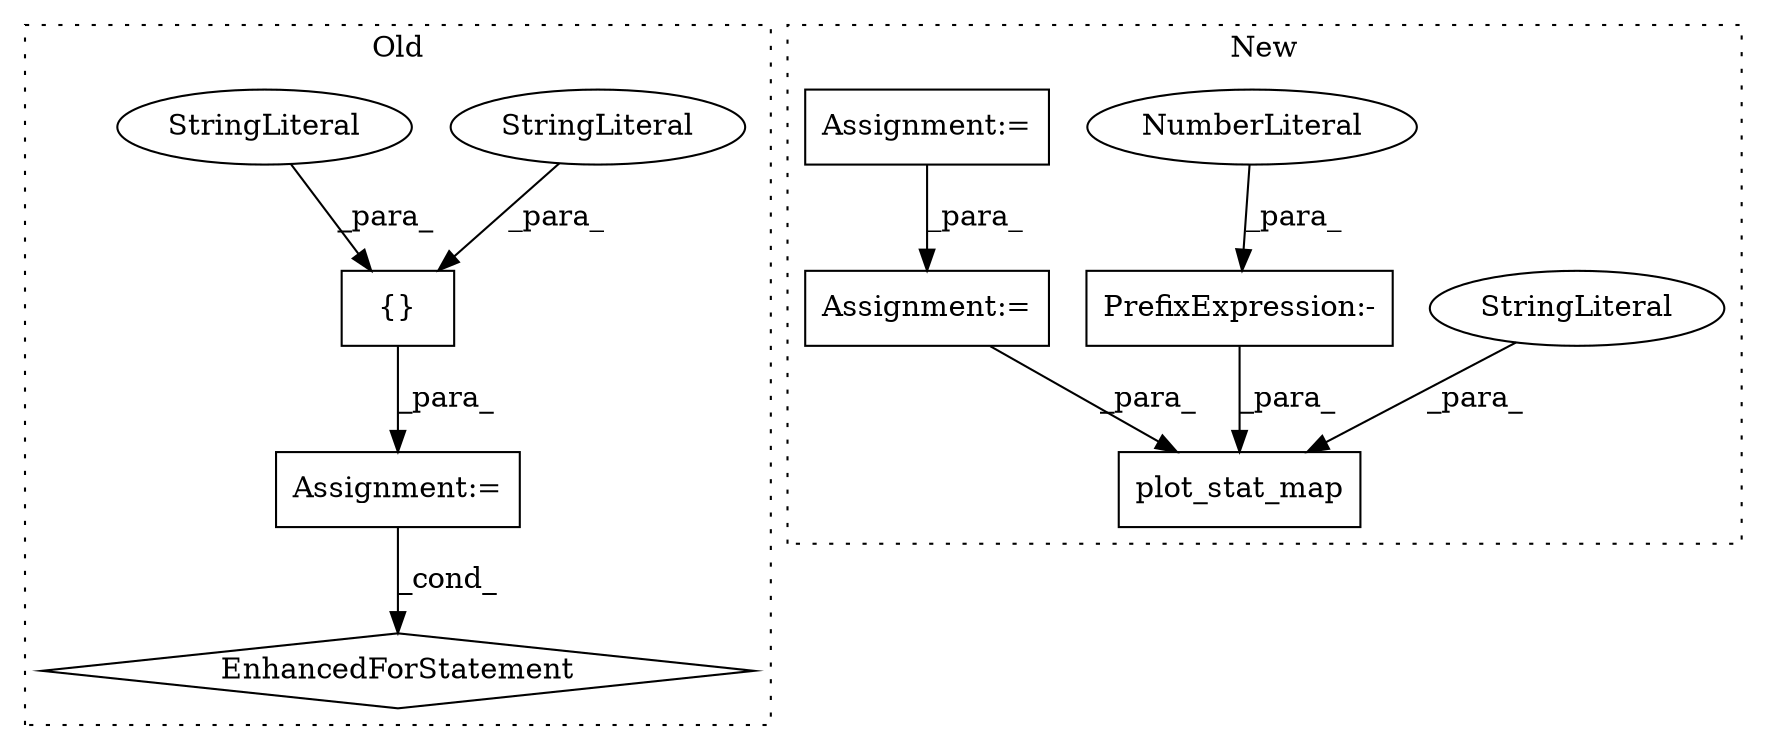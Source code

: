 digraph G {
subgraph cluster0 {
1 [label="{}" a="4" s="1383,1403" l="1,1" shape="box"];
4 [label="EnhancedForStatement" a="70" s="1301,1404" l="53,2" shape="diamond"];
5 [label="Assignment:=" a="7" s="1301,1404" l="53,2" shape="box"];
6 [label="StringLiteral" a="45" s="1396" l="7" shape="ellipse"];
7 [label="StringLiteral" a="45" s="1384" l="11" shape="ellipse"];
label = "Old";
style="dotted";
}
subgraph cluster1 {
2 [label="plot_stat_map" a="32" s="1990,2092" l="14,1" shape="box"];
3 [label="StringLiteral" a="45" s="2088" l="4" shape="ellipse"];
8 [label="Assignment:=" a="7" s="1816" l="1" shape="box"];
9 [label="PrefixExpression:-" a="38" s="2083" l="1" shape="box"];
10 [label="NumberLiteral" a="34" s="2084" l="2" shape="ellipse"];
11 [label="Assignment:=" a="7" s="1734" l="1" shape="box"];
label = "New";
style="dotted";
}
1 -> 5 [label="_para_"];
3 -> 2 [label="_para_"];
5 -> 4 [label="_cond_"];
6 -> 1 [label="_para_"];
7 -> 1 [label="_para_"];
8 -> 2 [label="_para_"];
9 -> 2 [label="_para_"];
10 -> 9 [label="_para_"];
11 -> 8 [label="_para_"];
}